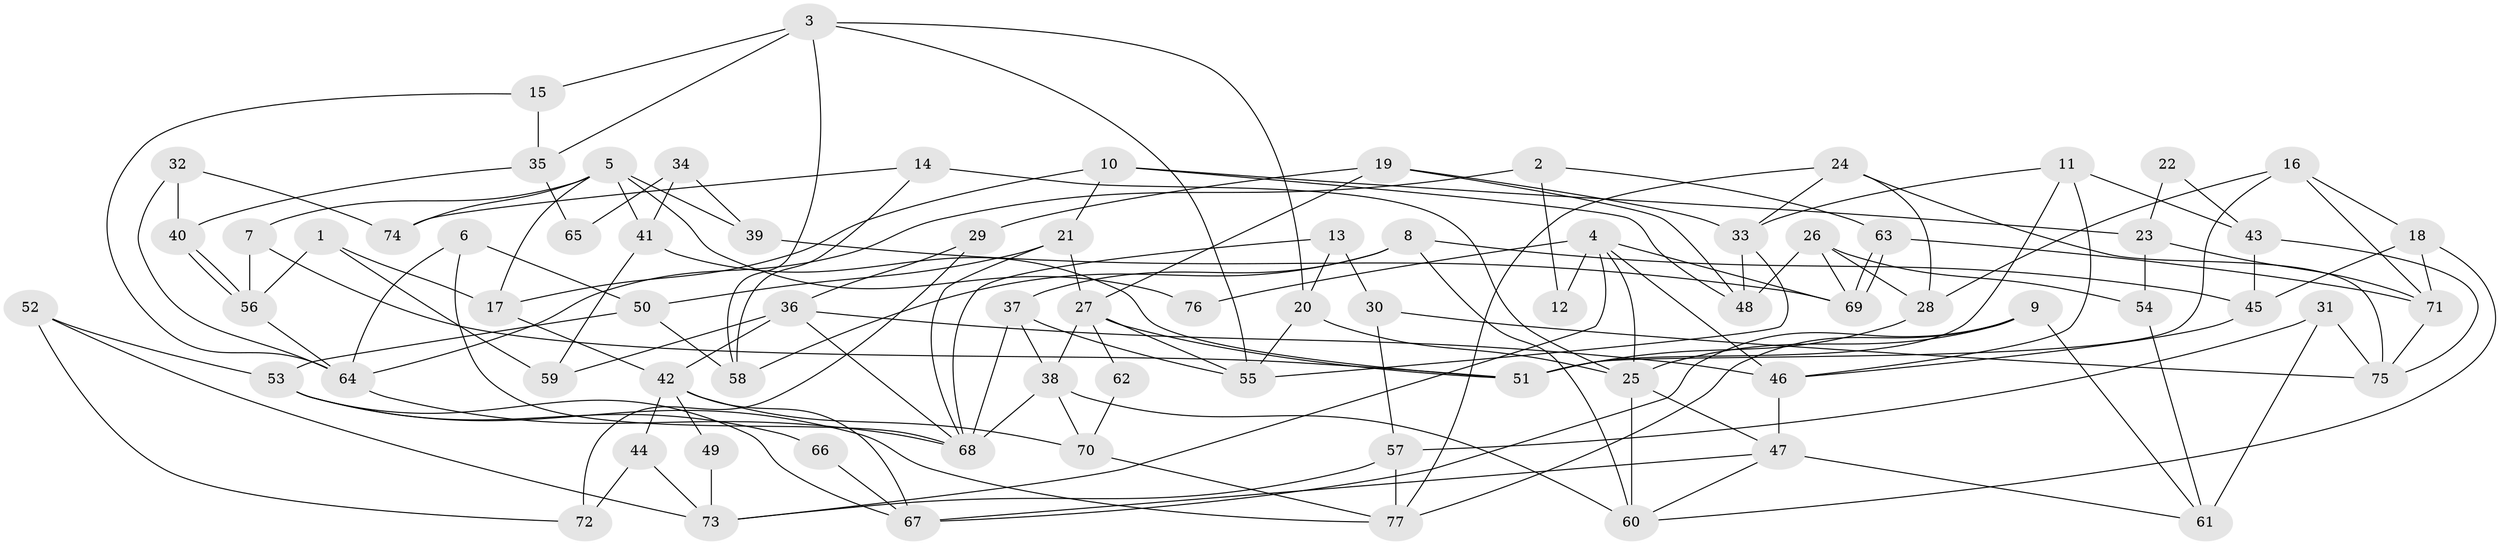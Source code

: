 // Generated by graph-tools (version 1.1) at 2025/51/03/09/25 04:51:53]
// undirected, 77 vertices, 154 edges
graph export_dot {
graph [start="1"]
  node [color=gray90,style=filled];
  1;
  2;
  3;
  4;
  5;
  6;
  7;
  8;
  9;
  10;
  11;
  12;
  13;
  14;
  15;
  16;
  17;
  18;
  19;
  20;
  21;
  22;
  23;
  24;
  25;
  26;
  27;
  28;
  29;
  30;
  31;
  32;
  33;
  34;
  35;
  36;
  37;
  38;
  39;
  40;
  41;
  42;
  43;
  44;
  45;
  46;
  47;
  48;
  49;
  50;
  51;
  52;
  53;
  54;
  55;
  56;
  57;
  58;
  59;
  60;
  61;
  62;
  63;
  64;
  65;
  66;
  67;
  68;
  69;
  70;
  71;
  72;
  73;
  74;
  75;
  76;
  77;
  1 -- 56;
  1 -- 17;
  1 -- 59;
  2 -- 63;
  2 -- 64;
  2 -- 12;
  3 -- 20;
  3 -- 55;
  3 -- 15;
  3 -- 35;
  3 -- 58;
  4 -- 69;
  4 -- 25;
  4 -- 12;
  4 -- 46;
  4 -- 73;
  4 -- 76;
  5 -- 7;
  5 -- 17;
  5 -- 39;
  5 -- 41;
  5 -- 74;
  5 -- 76;
  6 -- 64;
  6 -- 68;
  6 -- 50;
  7 -- 56;
  7 -- 51;
  8 -- 60;
  8 -- 58;
  8 -- 37;
  8 -- 45;
  9 -- 25;
  9 -- 61;
  9 -- 67;
  9 -- 77;
  10 -- 21;
  10 -- 48;
  10 -- 17;
  10 -- 23;
  11 -- 51;
  11 -- 46;
  11 -- 33;
  11 -- 43;
  13 -- 68;
  13 -- 30;
  13 -- 20;
  14 -- 58;
  14 -- 25;
  14 -- 74;
  15 -- 64;
  15 -- 35;
  16 -- 51;
  16 -- 28;
  16 -- 18;
  16 -- 71;
  17 -- 42;
  18 -- 71;
  18 -- 45;
  18 -- 60;
  19 -- 48;
  19 -- 27;
  19 -- 29;
  19 -- 33;
  20 -- 55;
  20 -- 25;
  21 -- 27;
  21 -- 50;
  21 -- 68;
  22 -- 23;
  22 -- 43;
  23 -- 71;
  23 -- 54;
  24 -- 77;
  24 -- 33;
  24 -- 28;
  24 -- 75;
  25 -- 60;
  25 -- 47;
  26 -- 28;
  26 -- 54;
  26 -- 48;
  26 -- 69;
  27 -- 38;
  27 -- 55;
  27 -- 51;
  27 -- 62;
  28 -- 51;
  29 -- 36;
  29 -- 72;
  30 -- 57;
  30 -- 75;
  31 -- 75;
  31 -- 57;
  31 -- 61;
  32 -- 74;
  32 -- 40;
  32 -- 64;
  33 -- 48;
  33 -- 55;
  34 -- 39;
  34 -- 41;
  34 -- 65;
  35 -- 40;
  35 -- 65;
  36 -- 46;
  36 -- 68;
  36 -- 42;
  36 -- 59;
  37 -- 38;
  37 -- 55;
  37 -- 68;
  38 -- 60;
  38 -- 68;
  38 -- 70;
  39 -- 69;
  40 -- 56;
  40 -- 56;
  41 -- 59;
  41 -- 51;
  42 -- 67;
  42 -- 44;
  42 -- 49;
  42 -- 70;
  43 -- 45;
  43 -- 75;
  44 -- 73;
  44 -- 72;
  45 -- 46;
  46 -- 47;
  47 -- 60;
  47 -- 61;
  47 -- 67;
  49 -- 73;
  50 -- 53;
  50 -- 58;
  52 -- 72;
  52 -- 53;
  52 -- 73;
  53 -- 67;
  53 -- 77;
  53 -- 66;
  54 -- 61;
  56 -- 64;
  57 -- 77;
  57 -- 73;
  62 -- 70;
  63 -- 71;
  63 -- 69;
  63 -- 69;
  64 -- 68;
  66 -- 67;
  70 -- 77;
  71 -- 75;
}
